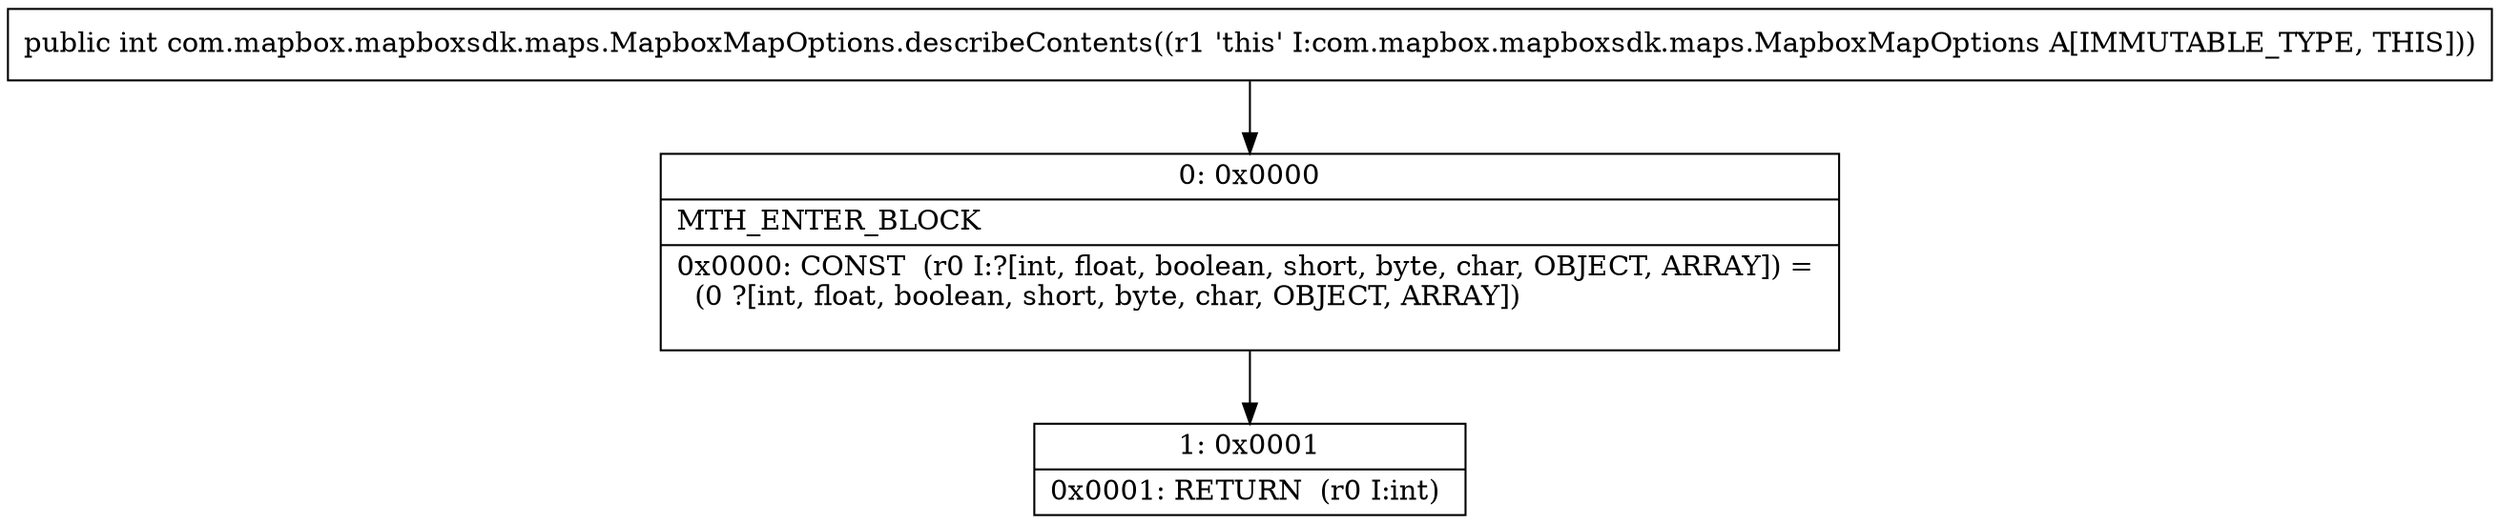 digraph "CFG forcom.mapbox.mapboxsdk.maps.MapboxMapOptions.describeContents()I" {
Node_0 [shape=record,label="{0\:\ 0x0000|MTH_ENTER_BLOCK\l|0x0000: CONST  (r0 I:?[int, float, boolean, short, byte, char, OBJECT, ARRAY]) = \l  (0 ?[int, float, boolean, short, byte, char, OBJECT, ARRAY])\l \l}"];
Node_1 [shape=record,label="{1\:\ 0x0001|0x0001: RETURN  (r0 I:int) \l}"];
MethodNode[shape=record,label="{public int com.mapbox.mapboxsdk.maps.MapboxMapOptions.describeContents((r1 'this' I:com.mapbox.mapboxsdk.maps.MapboxMapOptions A[IMMUTABLE_TYPE, THIS])) }"];
MethodNode -> Node_0;
Node_0 -> Node_1;
}

